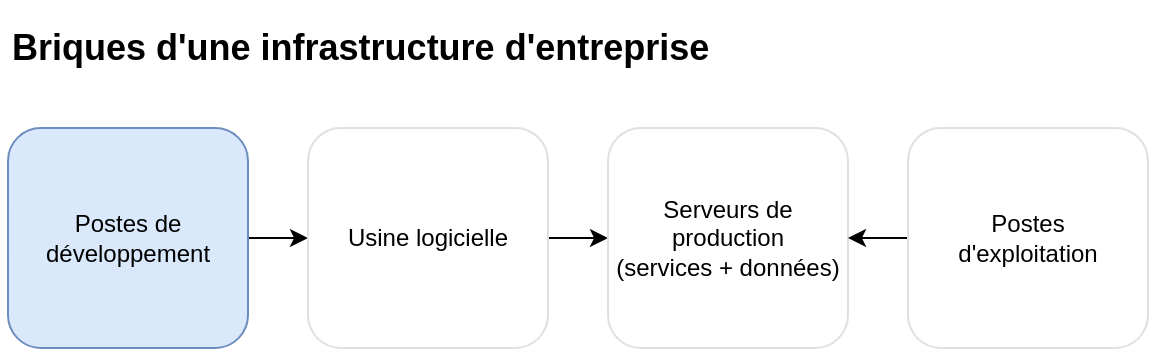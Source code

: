 <mxfile version="12.4.2" type="device" pages="1"><diagram id="R8UtxdEgiyNHtFnIVGYo" name="Page-1"><mxGraphModel dx="1024" dy="632" grid="1" gridSize="10" guides="1" tooltips="1" connect="1" arrows="1" fold="1" page="1" pageScale="1" pageWidth="827" pageHeight="1169" math="0" shadow="0"><root><mxCell id="0"/><mxCell id="1" parent="0"/><mxCell id="8iZA7Ex1LZb3fV85-p7Y-10" style="edgeStyle=orthogonalEdgeStyle;rounded=0;orthogonalLoop=1;jettySize=auto;html=1;exitX=1;exitY=0.5;exitDx=0;exitDy=0;entryX=0;entryY=0.5;entryDx=0;entryDy=0;" parent="1" source="8iZA7Ex1LZb3fV85-p7Y-5" target="8iZA7Ex1LZb3fV85-p7Y-6" edge="1"><mxGeometry relative="1" as="geometry"/></mxCell><mxCell id="8iZA7Ex1LZb3fV85-p7Y-5" value="Postes de développement" style="rounded=1;whiteSpace=wrap;html=1;strokeColor=#6c8ebf;fillColor=#dae8fc;" parent="1" vertex="1"><mxGeometry x="128" y="310" width="120" height="110" as="geometry"/></mxCell><mxCell id="8iZA7Ex1LZb3fV85-p7Y-11" style="edgeStyle=orthogonalEdgeStyle;rounded=0;orthogonalLoop=1;jettySize=auto;html=1;exitX=1;exitY=0.5;exitDx=0;exitDy=0;entryX=0;entryY=0.5;entryDx=0;entryDy=0;" parent="1" source="8iZA7Ex1LZb3fV85-p7Y-6" target="8iZA7Ex1LZb3fV85-p7Y-7" edge="1"><mxGeometry relative="1" as="geometry"/></mxCell><mxCell id="8iZA7Ex1LZb3fV85-p7Y-6" value="Usine logicielle" style="rounded=1;whiteSpace=wrap;html=1;strokeColor=#E0E0E0;" parent="1" vertex="1"><mxGeometry x="278" y="310" width="120" height="110" as="geometry"/></mxCell><mxCell id="8iZA7Ex1LZb3fV85-p7Y-7" value="Serveurs de production&lt;br&gt;(services + données)" style="rounded=1;whiteSpace=wrap;html=1;strokeColor=#E0E0E0;" parent="1" vertex="1"><mxGeometry x="428" y="310" width="120" height="110" as="geometry"/></mxCell><mxCell id="8iZA7Ex1LZb3fV85-p7Y-9" style="edgeStyle=orthogonalEdgeStyle;rounded=0;orthogonalLoop=1;jettySize=auto;html=1;exitX=0;exitY=0.5;exitDx=0;exitDy=0;entryX=1;entryY=0.5;entryDx=0;entryDy=0;" parent="1" source="8iZA7Ex1LZb3fV85-p7Y-8" target="8iZA7Ex1LZb3fV85-p7Y-7" edge="1"><mxGeometry relative="1" as="geometry"/></mxCell><mxCell id="8iZA7Ex1LZb3fV85-p7Y-8" value="Postes&lt;br&gt;d'exploitation" style="rounded=1;whiteSpace=wrap;html=1;strokeColor=#E0E0E0;" parent="1" vertex="1"><mxGeometry x="578" y="310" width="120" height="110" as="geometry"/></mxCell><mxCell id="8iZA7Ex1LZb3fV85-p7Y-12" value="&lt;font style=&quot;font-size: 18px&quot;&gt;Briques d'une infrastructure d'entreprise&lt;/font&gt;" style="text;html=1;strokeColor=none;fillColor=none;align=left;verticalAlign=middle;whiteSpace=wrap;rounded=0;shadow=1;fontStyle=1" parent="1" vertex="1"><mxGeometry x="128" y="250" width="352" height="40" as="geometry"/></mxCell></root></mxGraphModel></diagram></mxfile>